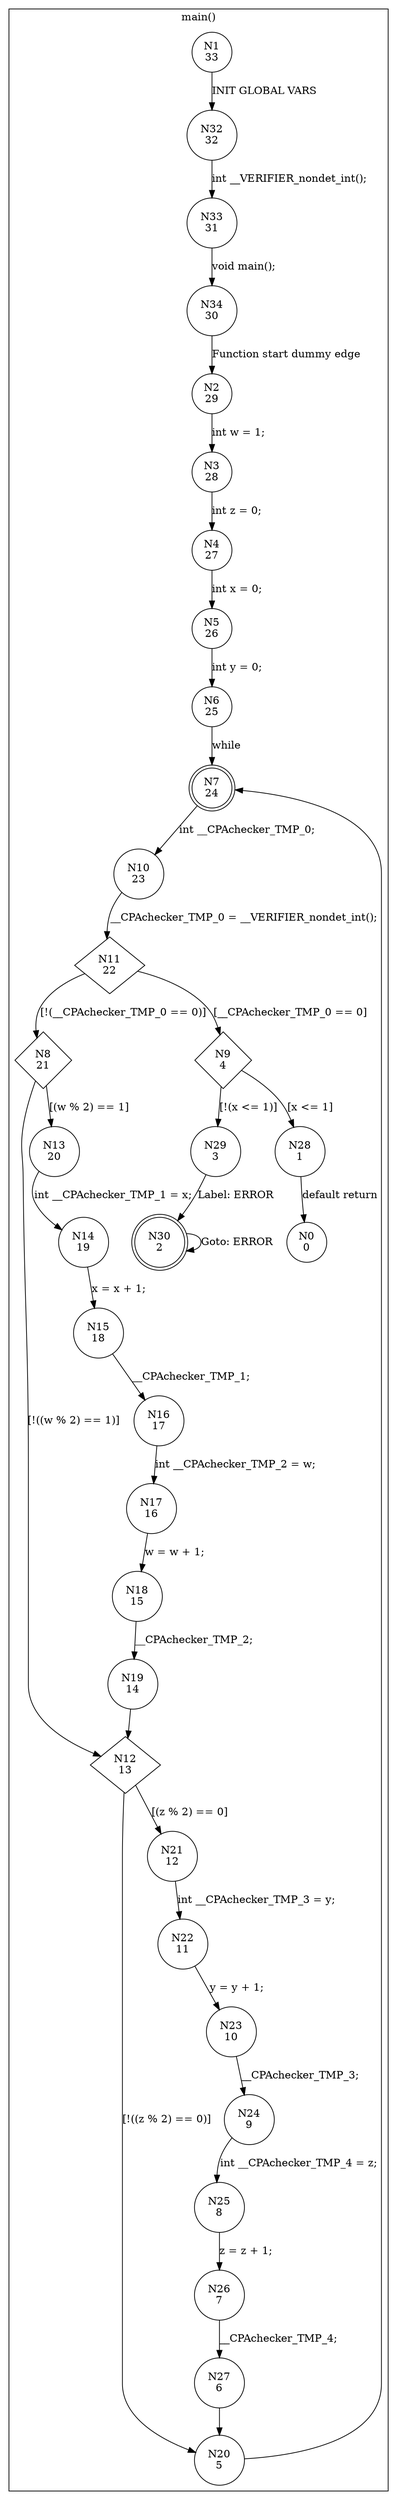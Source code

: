 digraph CFA {
1 [shape="circle" label="N1\n33"]
32 [shape="circle" label="N32\n32"]
33 [shape="circle" label="N33\n31"]
34 [shape="circle" label="N34\n30"]
2 [shape="circle" label="N2\n29"]
3 [shape="circle" label="N3\n28"]
4 [shape="circle" label="N4\n27"]
5 [shape="circle" label="N5\n26"]
6 [shape="circle" label="N6\n25"]
7 [shape="doublecircle" label="N7\n24"]
10 [shape="circle" label="N10\n23"]
11 [shape="diamond" label="N11\n22"]
8 [shape="diamond" label="N8\n21"]
12 [shape="diamond" label="N12\n13"]
20 [shape="circle" label="N20\n5"]
21 [shape="circle" label="N21\n12"]
22 [shape="circle" label="N22\n11"]
23 [shape="circle" label="N23\n10"]
24 [shape="circle" label="N24\n9"]
25 [shape="circle" label="N25\n8"]
26 [shape="circle" label="N26\n7"]
27 [shape="circle" label="N27\n6"]
13 [shape="circle" label="N13\n20"]
14 [shape="circle" label="N14\n19"]
15 [shape="circle" label="N15\n18"]
16 [shape="circle" label="N16\n17"]
17 [shape="circle" label="N17\n16"]
18 [shape="circle" label="N18\n15"]
19 [shape="circle" label="N19\n14"]
9 [shape="diamond" label="N9\n4"]
29 [shape="circle" label="N29\n3"]
30 [shape="doublecircle" label="N30\n2"]
28 [shape="circle" label="N28\n1"]
0 [shape="circle" label="N0\n0"]
node [shape="circle"]
subgraph cluster_main {
label="main()"
1 -> 32 [label="INIT GLOBAL VARS"]
32 -> 33 [label="int __VERIFIER_nondet_int();"]
33 -> 34 [label="void main();"]
34 -> 2 [label="Function start dummy edge"]
2 -> 3 [label="int w = 1;"]
3 -> 4 [label="int z = 0;"]
4 -> 5 [label="int x = 0;"]
5 -> 6 [label="int y = 0;"]
6 -> 7 [label="while"]
7 -> 10 [label="int __CPAchecker_TMP_0;"]
10 -> 11 [label="__CPAchecker_TMP_0 = __VERIFIER_nondet_int();"]
11 -> 9 [label="[__CPAchecker_TMP_0 == 0]"]
11 -> 8 [label="[!(__CPAchecker_TMP_0 == 0)]"]
8 -> 13 [label="[(w % 2) == 1]"]
8 -> 12 [label="[!((w % 2) == 1)]"]
12 -> 21 [label="[(z % 2) == 0]"]
12 -> 20 [label="[!((z % 2) == 0)]"]
20 -> 7 [label=""]
21 -> 22 [label="int __CPAchecker_TMP_3 = y;"]
22 -> 23 [label="y = y + 1;"]
23 -> 24 [label="__CPAchecker_TMP_3;"]
24 -> 25 [label="int __CPAchecker_TMP_4 = z;"]
25 -> 26 [label="z = z + 1;"]
26 -> 27 [label="__CPAchecker_TMP_4;"]
27 -> 20 [label=""]
13 -> 14 [label="int __CPAchecker_TMP_1 = x;"]
14 -> 15 [label="x = x + 1;"]
15 -> 16 [label="__CPAchecker_TMP_1;"]
16 -> 17 [label="int __CPAchecker_TMP_2 = w;"]
17 -> 18 [label="w = w + 1;"]
18 -> 19 [label="__CPAchecker_TMP_2;"]
19 -> 12 [label=""]
9 -> 28 [label="[x <= 1]"]
9 -> 29 [label="[!(x <= 1)]"]
29 -> 30 [label="Label: ERROR"]
30 -> 30 [label="Goto: ERROR"]
28 -> 0 [label="default return"]}
}